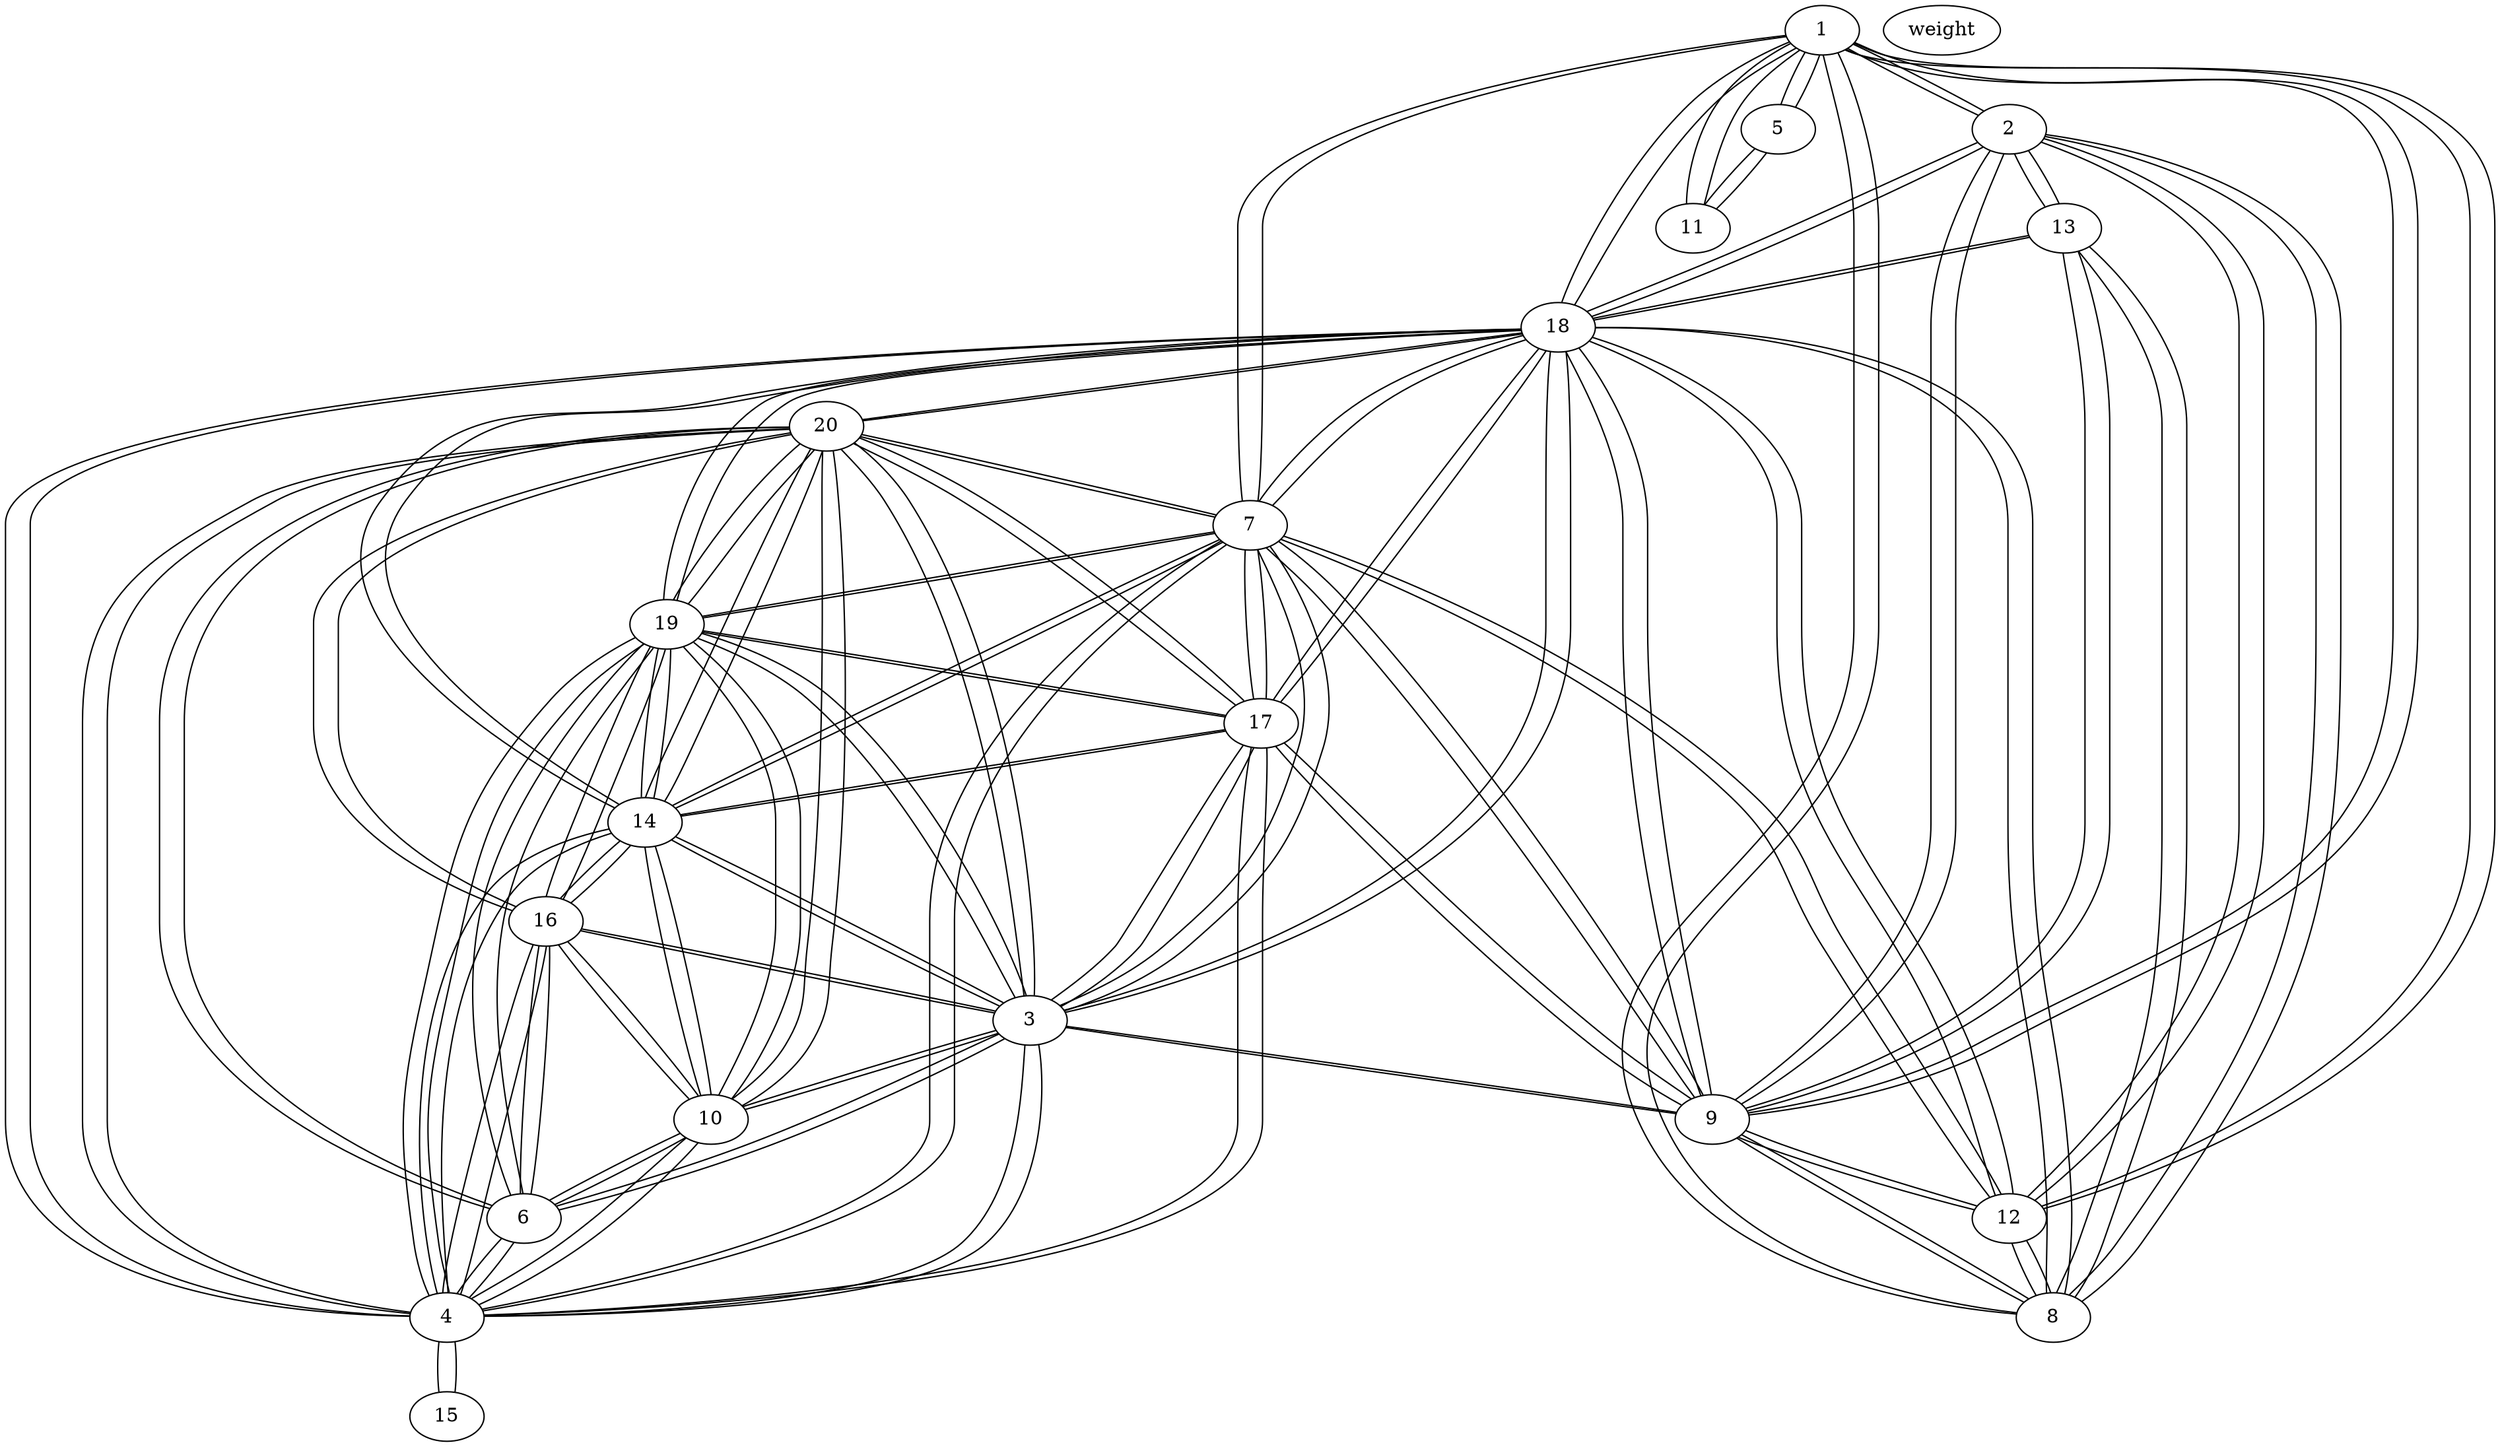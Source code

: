 graph G {
1;
1  --  2 weight: 4 ;
1  --  5 weight: 5 ;
1  --  7 weight: 4 ;
1  --  8 weight: 4 ;
1  --  9 weight: 4 ;
1  --  11 weight: 4 ;
1  --  12 weight: 4 ;
1  --  18 weight: 4 ;
2;
2  --  1 weight: 4 ;
2  --  8 weight: 7 ;
2  --  9 weight: 5 ;
2  --  12 weight: 5 ;
2  --  13 weight: 5 ;
2  --  18 weight: 6 ;
3;
3  --  4 weight: 6 ;
3  --  6 weight: 5 ;
3  --  7 weight: 5 ;
3  --  9 weight: 4 ;
3  --  10 weight: 5 ;
3  --  14 weight: 5 ;
3  --  16 weight: 5 ;
3  --  17 weight: 4 ;
3  --  18 weight: 5 ;
3  --  19 weight: 6 ;
3  --  20 weight: 6 ;
4;
4  --  3 weight: 6 ;
4  --  6 weight: 4 ;
4  --  7 weight: 4 ;
4  --  10 weight: 7 ;
4  --  14 weight: 7 ;
4  --  15 weight: 4 ;
4  --  16 weight: 6 ;
4  --  17 weight: 4 ;
4  --  18 weight: 4 ;
4  --  19 weight: 6 ;
4  --  20 weight: 7 ;
5;
5  --  1 weight: 5 ;
5  --  11 weight: 4 ;
6;
6  --  3 weight: 5 ;
6  --  4 weight: 4 ;
6  --  10 weight: 5 ;
6  --  16 weight: 4 ;
6  --  19 weight: 4 ;
6  --  20 weight: 4 ;
7;
7  --  1 weight: 4 ;
7  --  3 weight: 5 ;
7  --  4 weight: 4 ;
7  --  9 weight: 4 ;
7  --  12 weight: 4 ;
7  --  14 weight: 4 ;
7  --  17 weight: 5 ;
7  --  18 weight: 5 ;
7  --  19 weight: 4 ;
7  --  20 weight: 4 ;
8;
8  --  1 weight: 4 ;
8  --  2 weight: 7 ;
8  --  9 weight: 6 ;
8  --  12 weight: 5 ;
8  --  13 weight: 5 ;
8  --  18 weight: 6 ;
9;
9  --  1 weight: 4 ;
9  --  2 weight: 5 ;
9  --  3 weight: 4 ;
9  --  7 weight: 4 ;
9  --  8 weight: 6 ;
9  --  12 weight: 5 ;
9  --  13 weight: 4 ;
9  --  17 weight: 4 ;
9  --  18 weight: 6 ;
10;
10  --  3 weight: 5 ;
10  --  4 weight: 7 ;
10  --  6 weight: 5 ;
10  --  14 weight: 5 ;
10  --  16 weight: 5 ;
10  --  19 weight: 6 ;
10  --  20 weight: 6 ;
11;
11  --  1 weight: 4 ;
11  --  5 weight: 4 ;
12;
12  --  1 weight: 4 ;
12  --  2 weight: 5 ;
12  --  7 weight: 4 ;
12  --  8 weight: 5 ;
12  --  9 weight: 5 ;
12  --  18 weight: 4 ;
13;
13  --  2 weight: 5 ;
13  --  8 weight: 5 ;
13  --  9 weight: 4 ;
13  --  18 weight: 5 ;
14;
14  --  3 weight: 5 ;
14  --  4 weight: 7 ;
14  --  7 weight: 4 ;
14  --  10 weight: 5 ;
14  --  16 weight: 5 ;
14  --  17 weight: 6 ;
14  --  18 weight: 5 ;
14  --  19 weight: 7 ;
14  --  20 weight: 6 ;
15;
15  --  4 weight: 4 ;
16;
16  --  3 weight: 5 ;
16  --  4 weight: 6 ;
16  --  6 weight: 4 ;
16  --  10 weight: 5 ;
16  --  14 weight: 5 ;
16  --  19 weight: 5 ;
16  --  20 weight: 6 ;
17;
17  --  3 weight: 4 ;
17  --  4 weight: 4 ;
17  --  7 weight: 5 ;
17  --  9 weight: 4 ;
17  --  14 weight: 6 ;
17  --  18 weight: 6 ;
17  --  19 weight: 6 ;
17  --  20 weight: 5 ;
18;
18  --  1 weight: 4 ;
18  --  2 weight: 6 ;
18  --  3 weight: 5 ;
18  --  4 weight: 4 ;
18  --  7 weight: 5 ;
18  --  8 weight: 6 ;
18  --  9 weight: 6 ;
18  --  12 weight: 4 ;
18  --  13 weight: 5 ;
18  --  14 weight: 5 ;
18  --  17 weight: 6 ;
18  --  19 weight: 4 ;
18  --  20 weight: 4 ;
19;
19  --  3 weight: 6 ;
19  --  4 weight: 6 ;
19  --  6 weight: 4 ;
19  --  7 weight: 4 ;
19  --  10 weight: 6 ;
19  --  14 weight: 7 ;
19  --  16 weight: 5 ;
19  --  17 weight: 6 ;
19  --  18 weight: 4 ;
19  --  20 weight: 7 ;
20;
20  --  3 weight: 6 ;
20  --  4 weight: 7 ;
20  --  6 weight: 4 ;
20  --  7 weight: 4 ;
20  --  10 weight: 6 ;
20  --  14 weight: 6 ;
20  --  16 weight: 6 ;
20  --  17 weight: 5 ;
20  --  18 weight: 4 ;
20  --  19 weight: 7 ;
}
